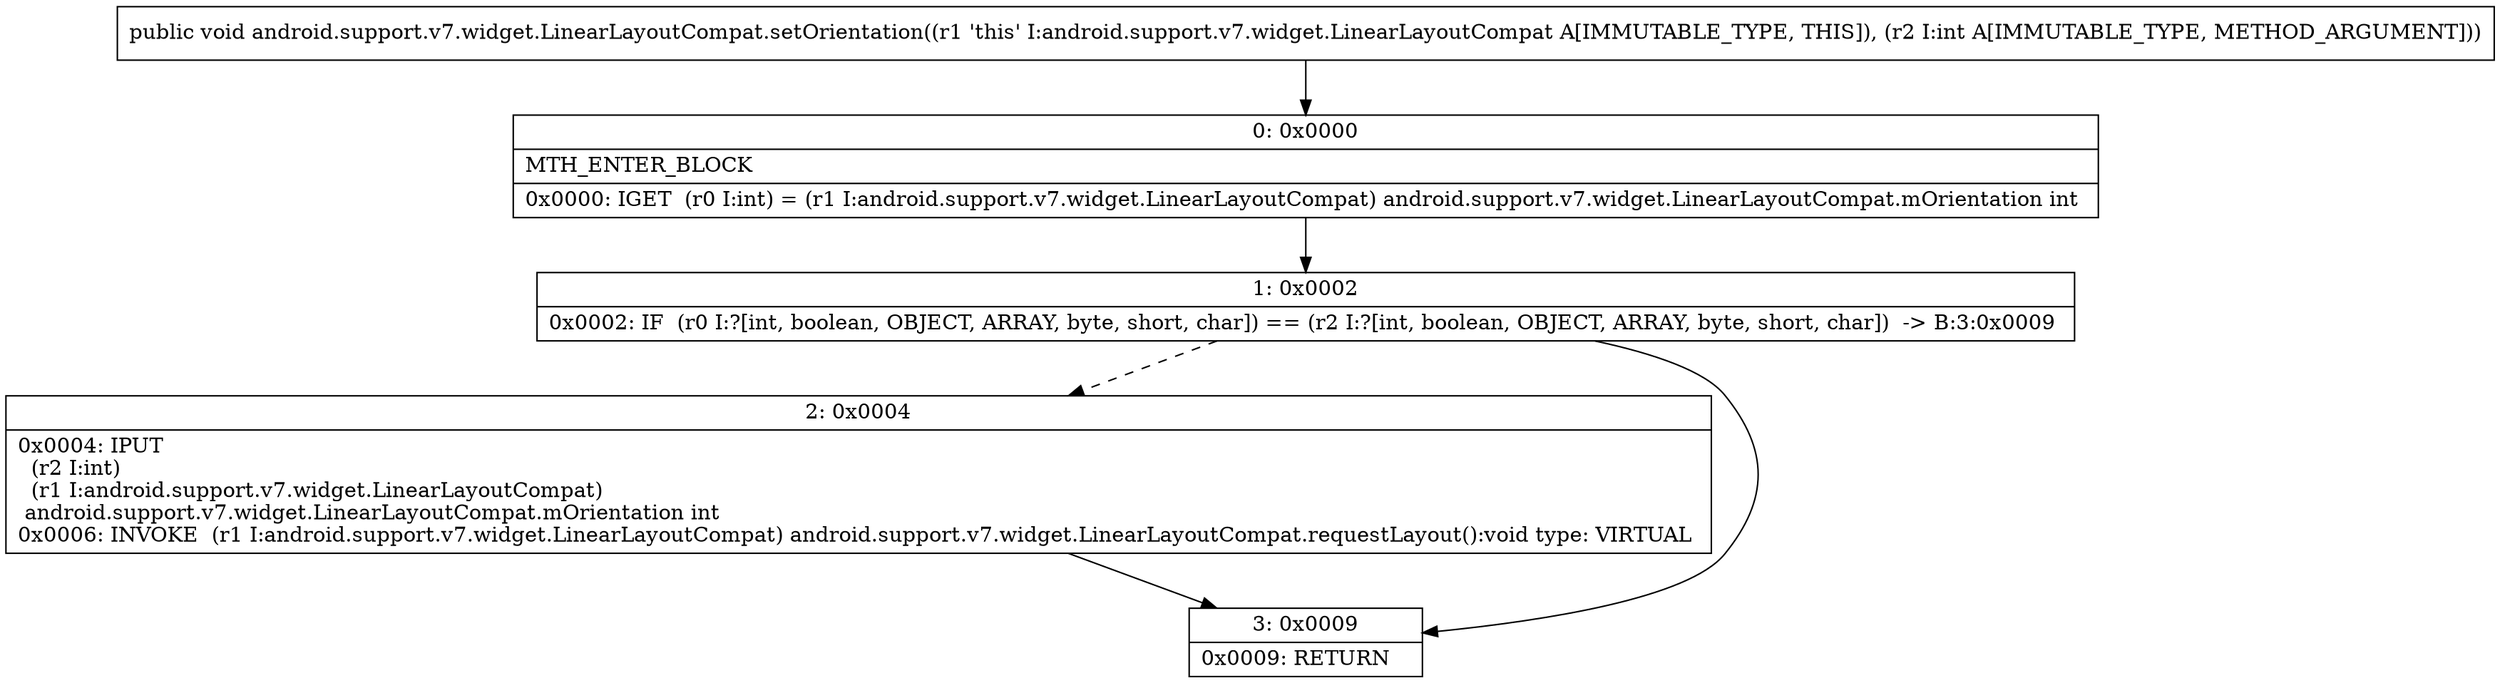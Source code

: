 digraph "CFG forandroid.support.v7.widget.LinearLayoutCompat.setOrientation(I)V" {
Node_0 [shape=record,label="{0\:\ 0x0000|MTH_ENTER_BLOCK\l|0x0000: IGET  (r0 I:int) = (r1 I:android.support.v7.widget.LinearLayoutCompat) android.support.v7.widget.LinearLayoutCompat.mOrientation int \l}"];
Node_1 [shape=record,label="{1\:\ 0x0002|0x0002: IF  (r0 I:?[int, boolean, OBJECT, ARRAY, byte, short, char]) == (r2 I:?[int, boolean, OBJECT, ARRAY, byte, short, char])  \-\> B:3:0x0009 \l}"];
Node_2 [shape=record,label="{2\:\ 0x0004|0x0004: IPUT  \l  (r2 I:int)\l  (r1 I:android.support.v7.widget.LinearLayoutCompat)\l android.support.v7.widget.LinearLayoutCompat.mOrientation int \l0x0006: INVOKE  (r1 I:android.support.v7.widget.LinearLayoutCompat) android.support.v7.widget.LinearLayoutCompat.requestLayout():void type: VIRTUAL \l}"];
Node_3 [shape=record,label="{3\:\ 0x0009|0x0009: RETURN   \l}"];
MethodNode[shape=record,label="{public void android.support.v7.widget.LinearLayoutCompat.setOrientation((r1 'this' I:android.support.v7.widget.LinearLayoutCompat A[IMMUTABLE_TYPE, THIS]), (r2 I:int A[IMMUTABLE_TYPE, METHOD_ARGUMENT])) }"];
MethodNode -> Node_0;
Node_0 -> Node_1;
Node_1 -> Node_2[style=dashed];
Node_1 -> Node_3;
Node_2 -> Node_3;
}

